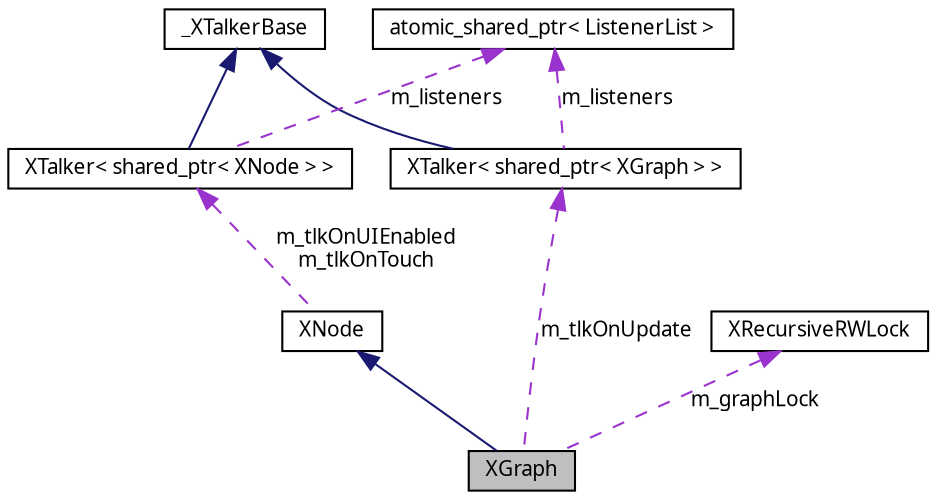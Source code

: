 digraph G
{
  edge [fontname="FreeSans.ttf",fontsize=10,labelfontname="FreeSans.ttf",labelfontsize=10];
  node [fontname="FreeSans.ttf",fontsize=10,shape=record];
  Node1 [label="XGraph",height=0.2,width=0.4,color="black", fillcolor="grey75", style="filled" fontcolor="black"];
  Node2 -> Node1 [dir=back,color="midnightblue",fontsize=10,style="solid",fontname="FreeSans.ttf"];
  Node2 [label="XNode",height=0.2,width=0.4,color="black", fillcolor="white", style="filled",URL="$class_x_node.html"];
  Node3 -> Node2 [dir=back,color="darkorchid3",fontsize=10,style="dashed",label="m_tlkOnUIEnabled\nm_tlkOnTouch",fontname="FreeSans.ttf"];
  Node3 [label="XTalker\< shared_ptr\< XNode \> \>",height=0.2,width=0.4,color="black", fillcolor="white", style="filled",URL="$class_x_talker.html"];
  Node4 -> Node3 [dir=back,color="midnightblue",fontsize=10,style="solid",fontname="FreeSans.ttf"];
  Node4 [label="_XTalkerBase",height=0.2,width=0.4,color="black", fillcolor="white", style="filled",URL="$class___x_talker_base.html"];
  Node5 -> Node3 [dir=back,color="darkorchid3",fontsize=10,style="dashed",label="m_listeners",fontname="FreeSans.ttf"];
  Node5 [label="atomic_shared_ptr\< ListenerList \>",height=0.2,width=0.4,color="black", fillcolor="white", style="filled",URL="$classatomic__shared__ptr.html"];
  Node6 -> Node1 [dir=back,color="darkorchid3",fontsize=10,style="dashed",label="m_tlkOnUpdate",fontname="FreeSans.ttf"];
  Node6 [label="XTalker\< shared_ptr\< XGraph \> \>",height=0.2,width=0.4,color="black", fillcolor="white", style="filled",URL="$class_x_talker.html"];
  Node4 -> Node6 [dir=back,color="midnightblue",fontsize=10,style="solid",fontname="FreeSans.ttf"];
  Node5 -> Node6 [dir=back,color="darkorchid3",fontsize=10,style="dashed",label="m_listeners",fontname="FreeSans.ttf"];
  Node7 -> Node1 [dir=back,color="darkorchid3",fontsize=10,style="dashed",label="m_graphLock",fontname="FreeSans.ttf"];
  Node7 [label="XRecursiveRWLock",height=0.2,width=0.4,color="black", fillcolor="white", style="filled",URL="$class_x_recursive_r_w_lock.html"];
}
